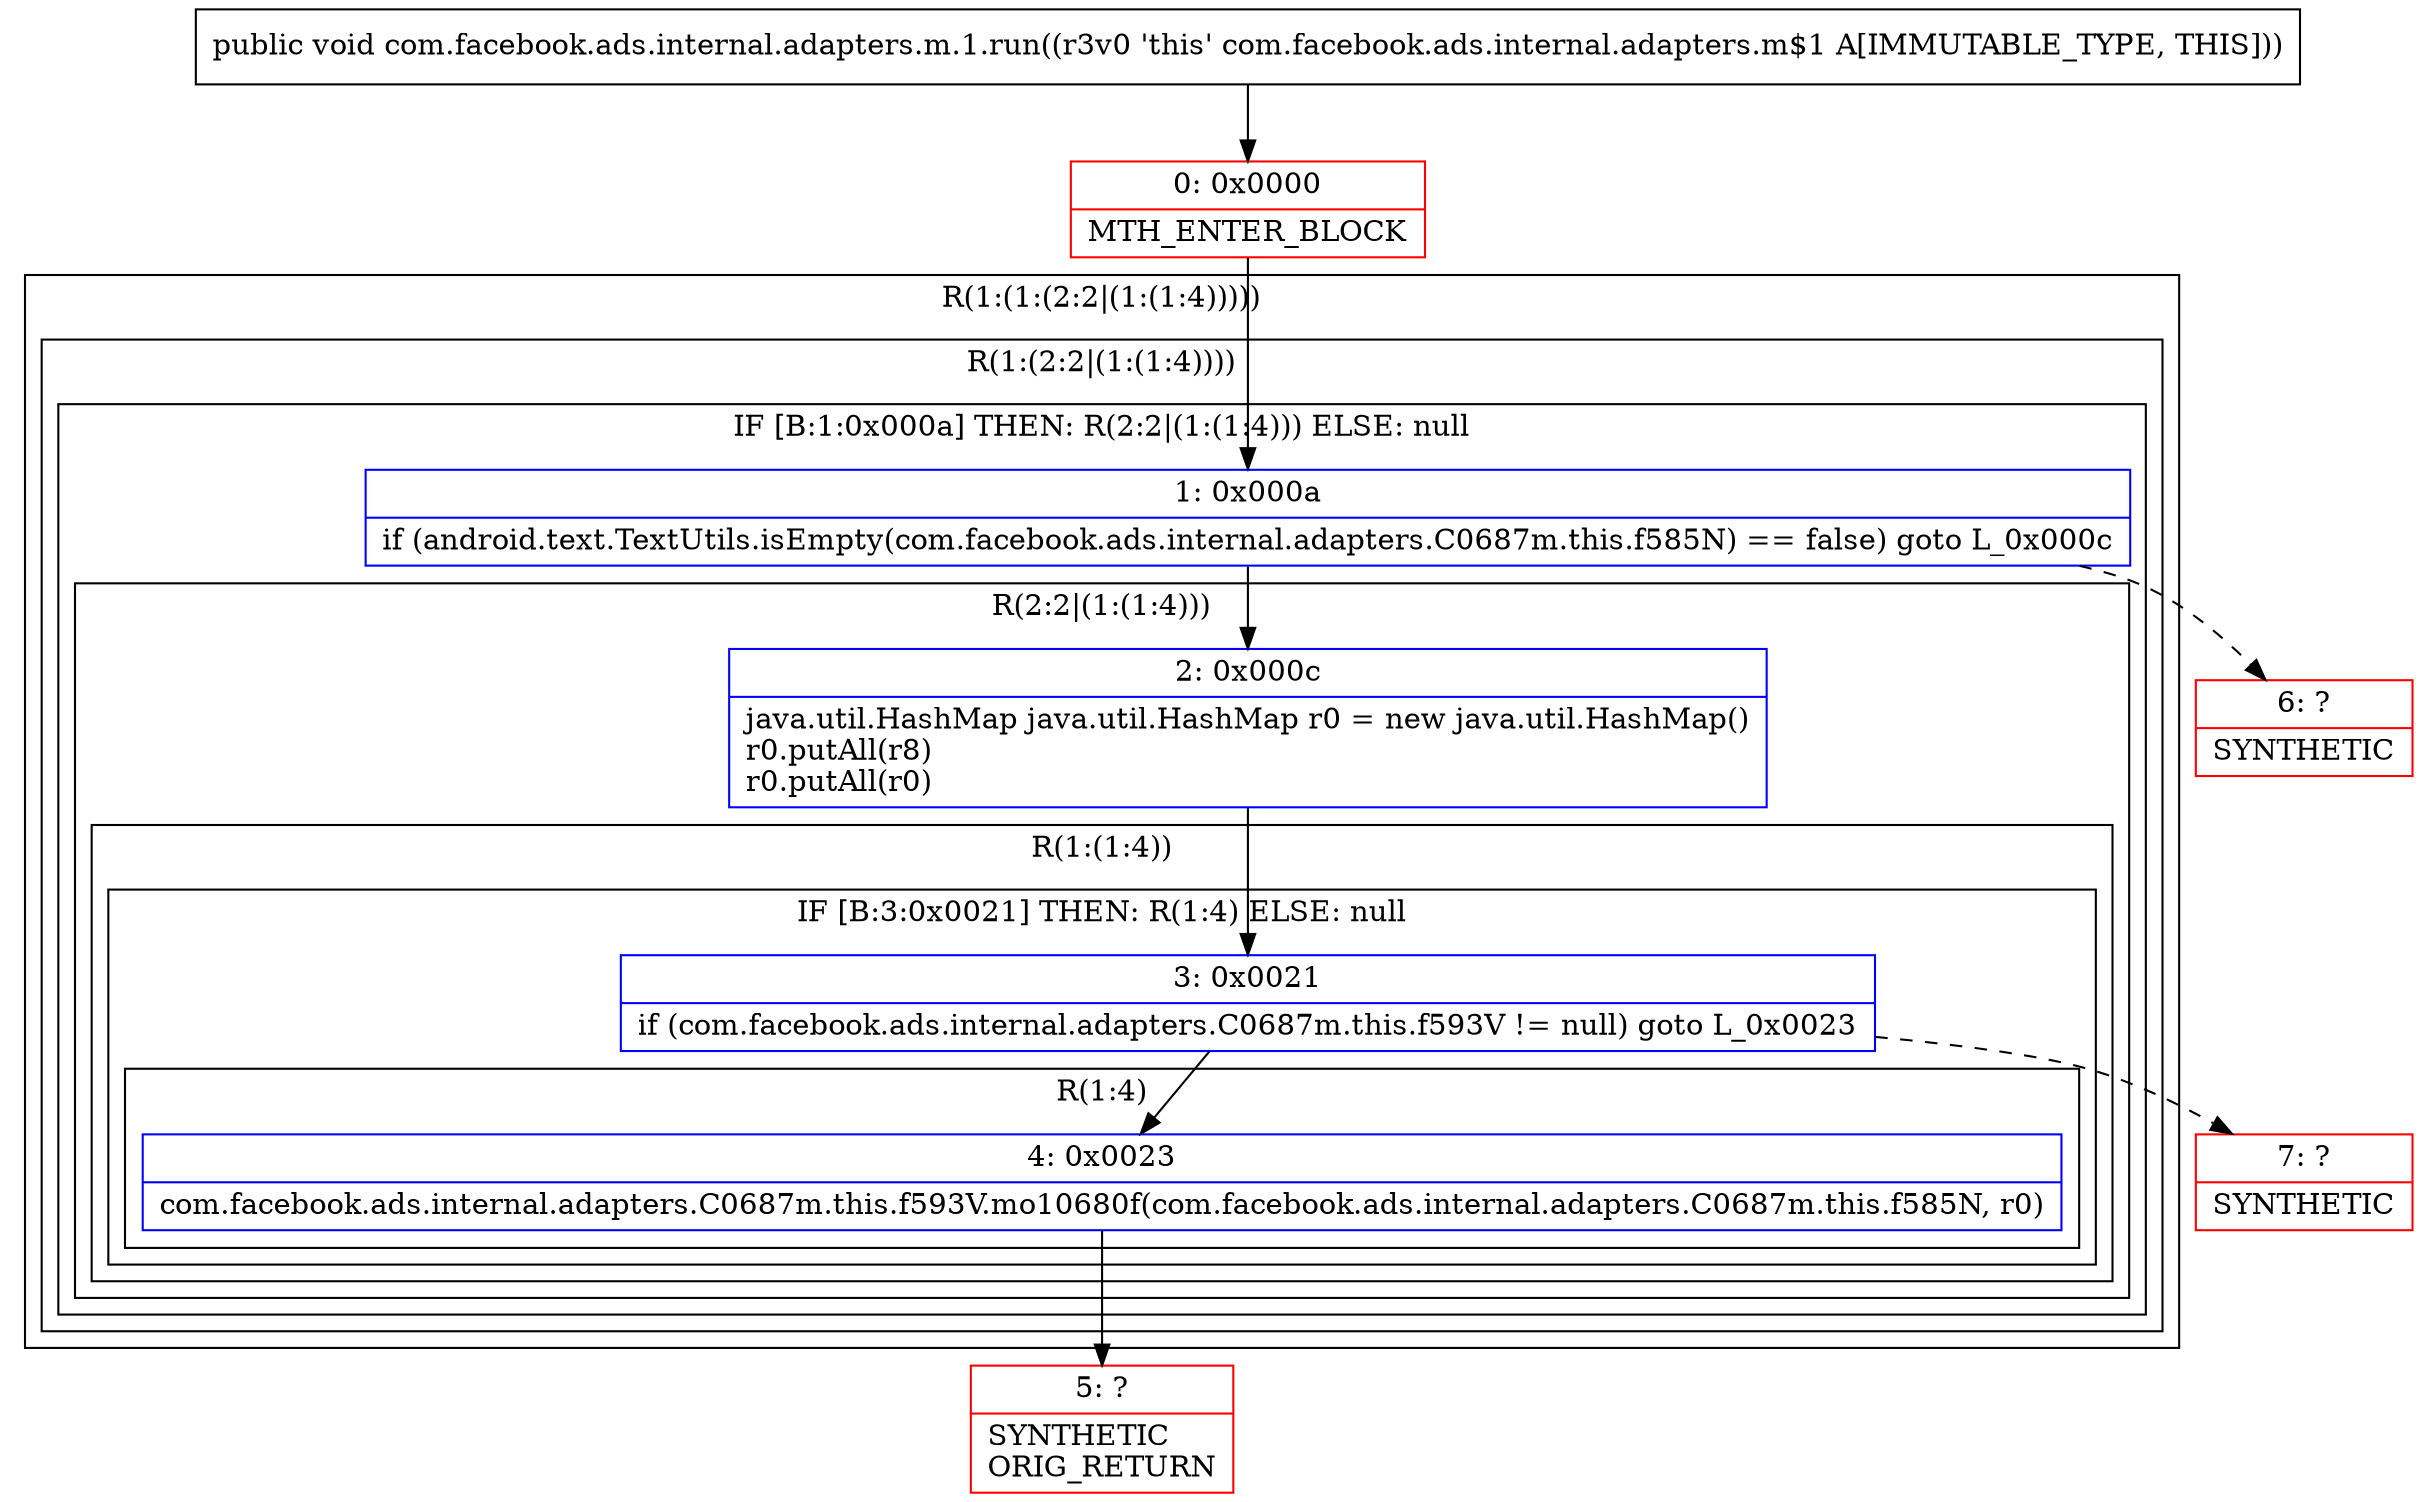 digraph "CFG forcom.facebook.ads.internal.adapters.m.1.run()V" {
subgraph cluster_Region_2054291805 {
label = "R(1:(1:(2:2|(1:(1:4)))))";
node [shape=record,color=blue];
subgraph cluster_Region_438250522 {
label = "R(1:(2:2|(1:(1:4))))";
node [shape=record,color=blue];
subgraph cluster_IfRegion_370296054 {
label = "IF [B:1:0x000a] THEN: R(2:2|(1:(1:4))) ELSE: null";
node [shape=record,color=blue];
Node_1 [shape=record,label="{1\:\ 0x000a|if (android.text.TextUtils.isEmpty(com.facebook.ads.internal.adapters.C0687m.this.f585N) == false) goto L_0x000c\l}"];
subgraph cluster_Region_58170848 {
label = "R(2:2|(1:(1:4)))";
node [shape=record,color=blue];
Node_2 [shape=record,label="{2\:\ 0x000c|java.util.HashMap java.util.HashMap r0 = new java.util.HashMap()\lr0.putAll(r8)\lr0.putAll(r0)\l}"];
subgraph cluster_Region_962216137 {
label = "R(1:(1:4))";
node [shape=record,color=blue];
subgraph cluster_IfRegion_1397282390 {
label = "IF [B:3:0x0021] THEN: R(1:4) ELSE: null";
node [shape=record,color=blue];
Node_3 [shape=record,label="{3\:\ 0x0021|if (com.facebook.ads.internal.adapters.C0687m.this.f593V != null) goto L_0x0023\l}"];
subgraph cluster_Region_550112726 {
label = "R(1:4)";
node [shape=record,color=blue];
Node_4 [shape=record,label="{4\:\ 0x0023|com.facebook.ads.internal.adapters.C0687m.this.f593V.mo10680f(com.facebook.ads.internal.adapters.C0687m.this.f585N, r0)\l}"];
}
}
}
}
}
}
}
Node_0 [shape=record,color=red,label="{0\:\ 0x0000|MTH_ENTER_BLOCK\l}"];
Node_5 [shape=record,color=red,label="{5\:\ ?|SYNTHETIC\lORIG_RETURN\l}"];
Node_6 [shape=record,color=red,label="{6\:\ ?|SYNTHETIC\l}"];
Node_7 [shape=record,color=red,label="{7\:\ ?|SYNTHETIC\l}"];
MethodNode[shape=record,label="{public void com.facebook.ads.internal.adapters.m.1.run((r3v0 'this' com.facebook.ads.internal.adapters.m$1 A[IMMUTABLE_TYPE, THIS])) }"];
MethodNode -> Node_0;
Node_1 -> Node_2;
Node_1 -> Node_6[style=dashed];
Node_2 -> Node_3;
Node_3 -> Node_4;
Node_3 -> Node_7[style=dashed];
Node_4 -> Node_5;
Node_0 -> Node_1;
}

